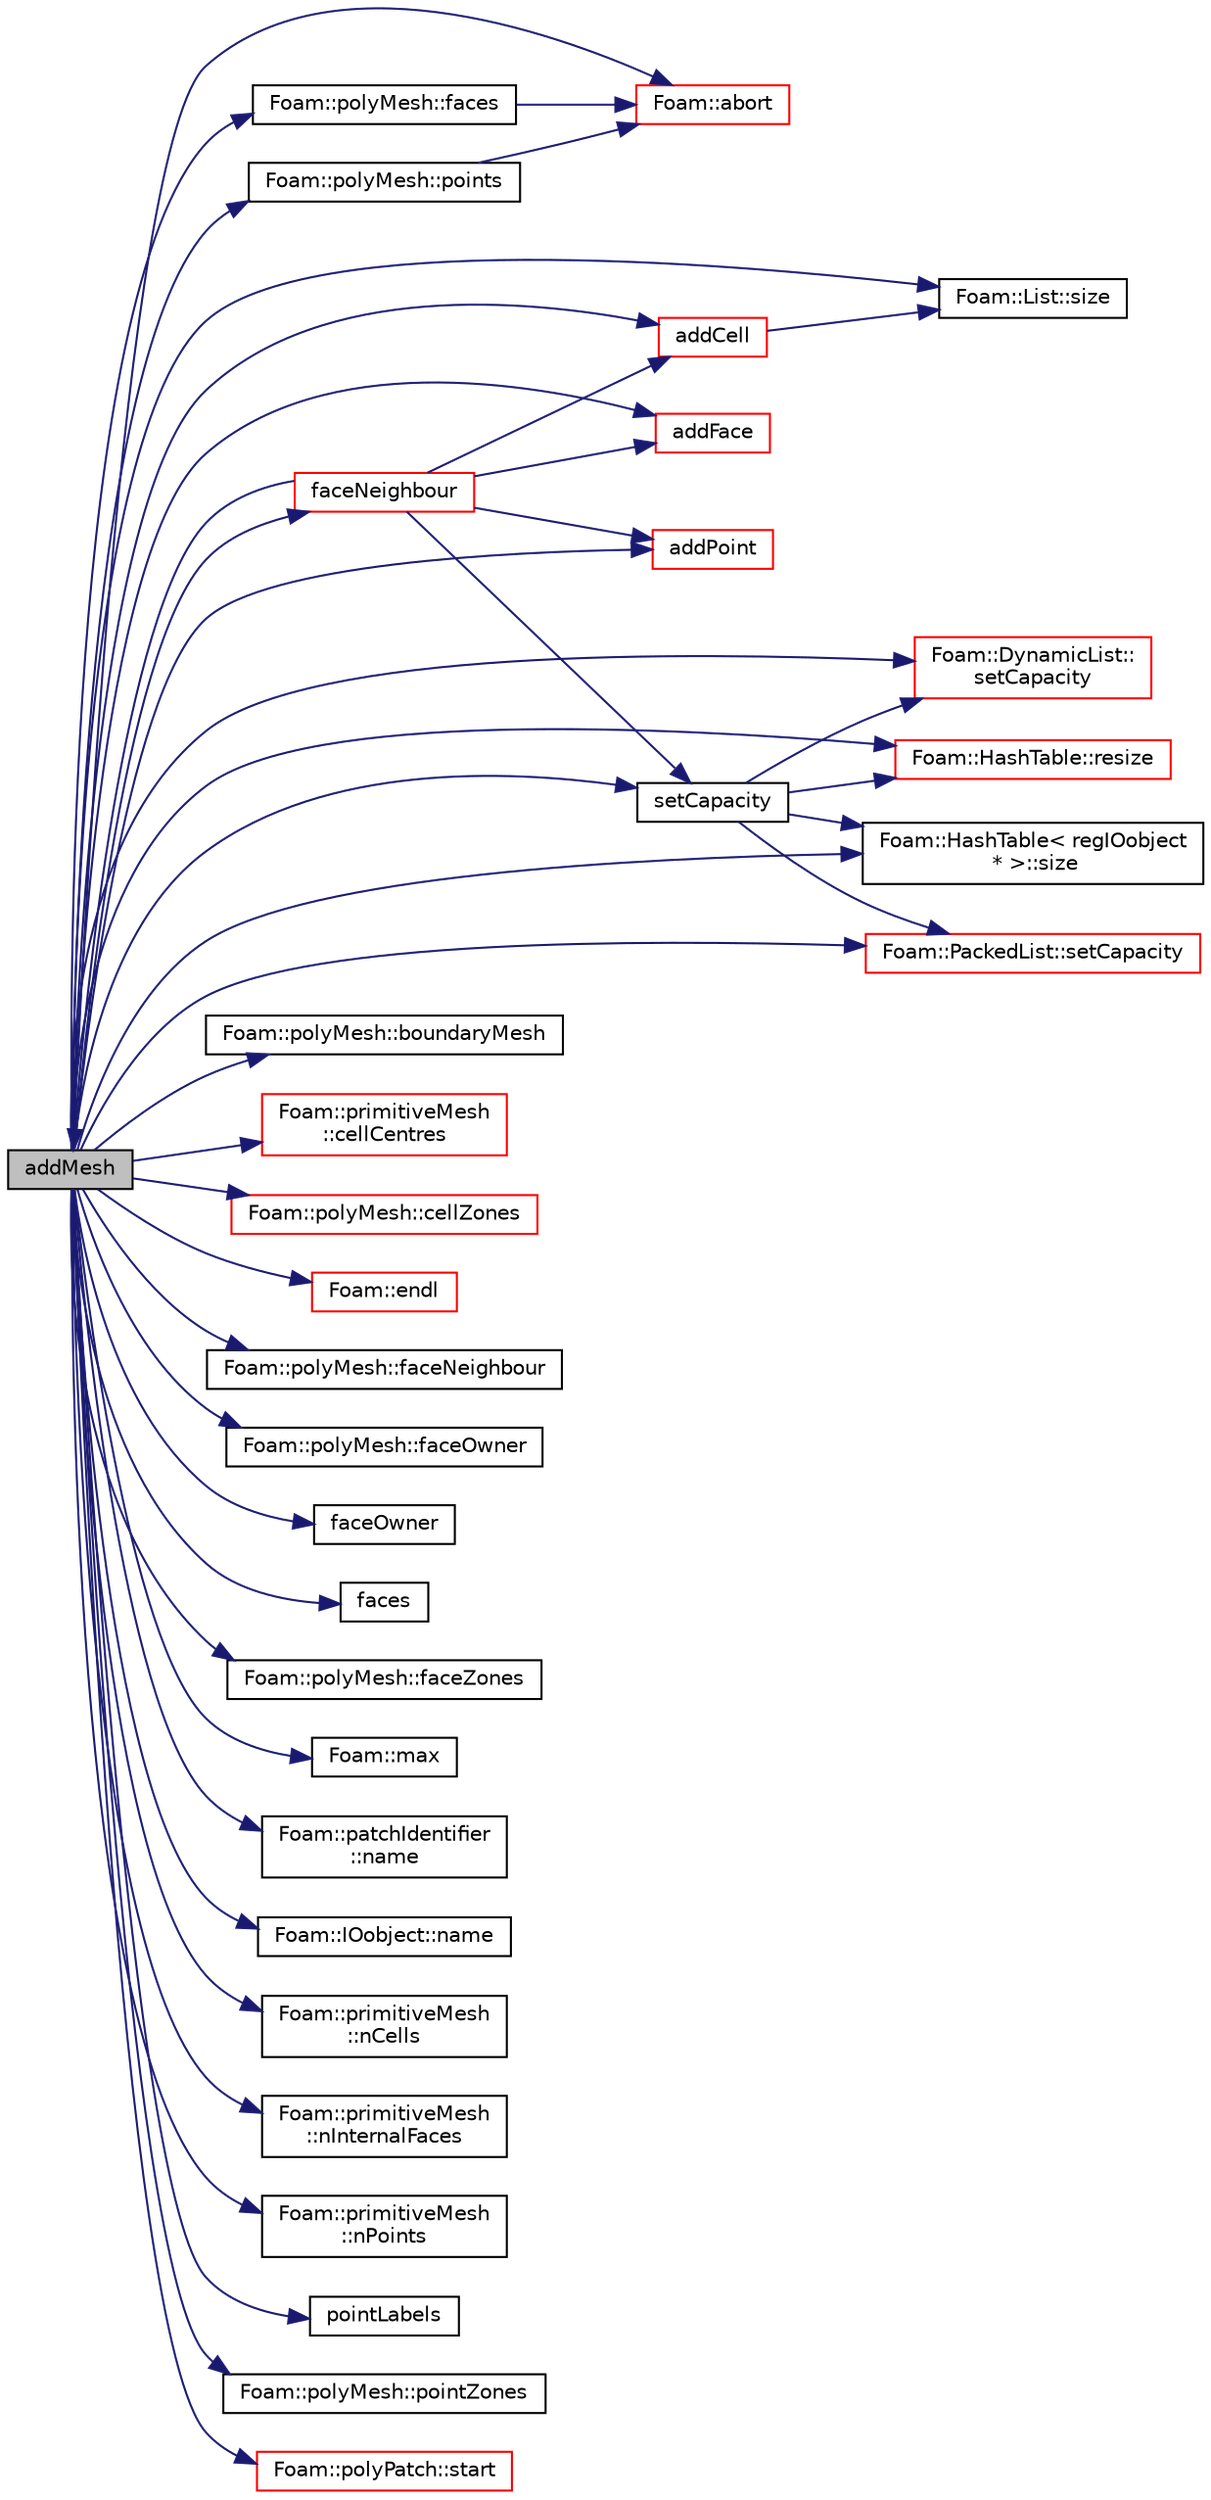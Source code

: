 digraph "addMesh"
{
  bgcolor="transparent";
  edge [fontname="Helvetica",fontsize="10",labelfontname="Helvetica",labelfontsize="10"];
  node [fontname="Helvetica",fontsize="10",shape=record];
  rankdir="LR";
  Node1 [label="addMesh",height=0.2,width=0.4,color="black", fillcolor="grey75", style="filled", fontcolor="black"];
  Node1 -> Node2 [color="midnightblue",fontsize="10",style="solid",fontname="Helvetica"];
  Node2 [label="Foam::abort",height=0.2,width=0.4,color="red",URL="$a10893.html#a447107a607d03e417307c203fa5fb44b"];
  Node1 -> Node3 [color="midnightblue",fontsize="10",style="solid",fontname="Helvetica"];
  Node3 [label="addCell",height=0.2,width=0.4,color="red",URL="$a01979.html#a64863b3faff2ec96128c3ad3b1bbe08e",tooltip="Add cell. Return new cell label. "];
  Node3 -> Node4 [color="midnightblue",fontsize="10",style="solid",fontname="Helvetica"];
  Node4 [label="Foam::List::size",height=0.2,width=0.4,color="black",URL="$a01395.html#a8a5f6fa29bd4b500caf186f60245b384",tooltip="Override size to be inconsistent with allocated storage. "];
  Node1 -> Node5 [color="midnightblue",fontsize="10",style="solid",fontname="Helvetica"];
  Node5 [label="addFace",height=0.2,width=0.4,color="red",URL="$a01979.html#aa4403c8bc86c5f108a55465c5f62d90c",tooltip="Add face to cells. Return new face label. "];
  Node1 -> Node6 [color="midnightblue",fontsize="10",style="solid",fontname="Helvetica"];
  Node6 [label="addPoint",height=0.2,width=0.4,color="red",URL="$a01979.html#a8f193762de4dd6a4d0d5c7b6184fcf73",tooltip="Add point. Return new point label. "];
  Node1 -> Node7 [color="midnightblue",fontsize="10",style="solid",fontname="Helvetica"];
  Node7 [label="Foam::polyMesh::boundaryMesh",height=0.2,width=0.4,color="black",URL="$a01957.html#a6b7f5ba89250dbd7a1c6c7860ab60fe3",tooltip="Return boundary mesh. "];
  Node1 -> Node8 [color="midnightblue",fontsize="10",style="solid",fontname="Helvetica"];
  Node8 [label="Foam::primitiveMesh\l::cellCentres",height=0.2,width=0.4,color="red",URL="$a02016.html#a18743c2f09a076c507cadbb35a86fb24"];
  Node1 -> Node9 [color="midnightblue",fontsize="10",style="solid",fontname="Helvetica"];
  Node9 [label="Foam::polyMesh::cellZones",height=0.2,width=0.4,color="red",URL="$a01957.html#a4d1a75ab59a90fb234112675b3ce1018",tooltip="Return cell zone mesh. "];
  Node1 -> Node10 [color="midnightblue",fontsize="10",style="solid",fontname="Helvetica"];
  Node10 [label="Foam::endl",height=0.2,width=0.4,color="red",URL="$a10893.html#a2db8fe02a0d3909e9351bb4275b23ce4",tooltip="Add newline and flush stream. "];
  Node1 -> Node11 [color="midnightblue",fontsize="10",style="solid",fontname="Helvetica"];
  Node11 [label="Foam::polyMesh::faceNeighbour",height=0.2,width=0.4,color="black",URL="$a01957.html#ad03ef02786858ab9d5e2776a4731c77c",tooltip="Return face neighbour. "];
  Node1 -> Node12 [color="midnightblue",fontsize="10",style="solid",fontname="Helvetica"];
  Node12 [label="faceNeighbour",height=0.2,width=0.4,color="red",URL="$a01979.html#a075cddec7d13c01936a271a1fc26c7c2"];
  Node12 -> Node3 [color="midnightblue",fontsize="10",style="solid",fontname="Helvetica"];
  Node12 -> Node5 [color="midnightblue",fontsize="10",style="solid",fontname="Helvetica"];
  Node12 -> Node1 [color="midnightblue",fontsize="10",style="solid",fontname="Helvetica"];
  Node12 -> Node6 [color="midnightblue",fontsize="10",style="solid",fontname="Helvetica"];
  Node12 -> Node13 [color="midnightblue",fontsize="10",style="solid",fontname="Helvetica"];
  Node13 [label="setCapacity",height=0.2,width=0.4,color="black",URL="$a01979.html#a63533ab96a36c8fc3ca51bf8a0622e36",tooltip="Explicitly pre-size the dynamic storage for expected mesh. "];
  Node13 -> Node14 [color="midnightblue",fontsize="10",style="solid",fontname="Helvetica"];
  Node14 [label="Foam::DynamicList::\lsetCapacity",height=0.2,width=0.4,color="red",URL="$a00610.html#a3769bf93f15609625d62b693c566bcd1",tooltip="Alter the size of the underlying storage. "];
  Node13 -> Node15 [color="midnightblue",fontsize="10",style="solid",fontname="Helvetica"];
  Node15 [label="Foam::HashTable::resize",height=0.2,width=0.4,color="red",URL="$a00997.html#ae697ea15032f01f89988bb8ada677832",tooltip="Resize the hash table for efficiency. "];
  Node13 -> Node16 [color="midnightblue",fontsize="10",style="solid",fontname="Helvetica"];
  Node16 [label="Foam::HashTable\< regIOobject\l * \>::size",height=0.2,width=0.4,color="black",URL="$a00997.html#a723361dc2020160f5492e8fe2d09fa44",tooltip="Return number of elements in table. "];
  Node13 -> Node17 [color="midnightblue",fontsize="10",style="solid",fontname="Helvetica"];
  Node17 [label="Foam::PackedList::setCapacity",height=0.2,width=0.4,color="red",URL="$a01798.html#a3769bf93f15609625d62b693c566bcd1",tooltip="Alter the size of the underlying storage. "];
  Node1 -> Node18 [color="midnightblue",fontsize="10",style="solid",fontname="Helvetica"];
  Node18 [label="Foam::polyMesh::faceOwner",height=0.2,width=0.4,color="black",URL="$a01957.html#a6d4def83436c9aa4dc68e8e42c5cf268",tooltip="Return face owner. "];
  Node1 -> Node19 [color="midnightblue",fontsize="10",style="solid",fontname="Helvetica"];
  Node19 [label="faceOwner",height=0.2,width=0.4,color="black",URL="$a01979.html#a5c712f449cc03c29f341027195cf0233"];
  Node1 -> Node20 [color="midnightblue",fontsize="10",style="solid",fontname="Helvetica"];
  Node20 [label="Foam::polyMesh::faces",height=0.2,width=0.4,color="black",URL="$a01957.html#a4434536d50d4c14116249da802a1e2b2",tooltip="Return raw faces. "];
  Node20 -> Node2 [color="midnightblue",fontsize="10",style="solid",fontname="Helvetica"];
  Node1 -> Node21 [color="midnightblue",fontsize="10",style="solid",fontname="Helvetica"];
  Node21 [label="faces",height=0.2,width=0.4,color="black",URL="$a01979.html#a681981227b9520fddcbb9a0e6320aa82"];
  Node1 -> Node22 [color="midnightblue",fontsize="10",style="solid",fontname="Helvetica"];
  Node22 [label="Foam::polyMesh::faceZones",height=0.2,width=0.4,color="black",URL="$a01957.html#aa3b2dc268f43cd7ca2d043febae4f0e6",tooltip="Return face zone mesh. "];
  Node1 -> Node23 [color="midnightblue",fontsize="10",style="solid",fontname="Helvetica"];
  Node23 [label="Foam::max",height=0.2,width=0.4,color="black",URL="$a10893.html#ac993e906cf2774ae77e666bc24e81733"];
  Node1 -> Node24 [color="midnightblue",fontsize="10",style="solid",fontname="Helvetica"];
  Node24 [label="Foam::patchIdentifier\l::name",height=0.2,width=0.4,color="black",URL="$a01840.html#a75b72488d2e82151b025744974919d5d",tooltip="Return name. "];
  Node1 -> Node25 [color="midnightblue",fontsize="10",style="solid",fontname="Helvetica"];
  Node25 [label="Foam::IOobject::name",height=0.2,width=0.4,color="black",URL="$a01198.html#a75b72488d2e82151b025744974919d5d",tooltip="Return name. "];
  Node1 -> Node26 [color="midnightblue",fontsize="10",style="solid",fontname="Helvetica"];
  Node26 [label="Foam::primitiveMesh\l::nCells",height=0.2,width=0.4,color="black",URL="$a02016.html#ae79b5e96cf8d9a4e6b3993e6f2709374"];
  Node1 -> Node27 [color="midnightblue",fontsize="10",style="solid",fontname="Helvetica"];
  Node27 [label="Foam::primitiveMesh\l::nInternalFaces",height=0.2,width=0.4,color="black",URL="$a02016.html#aa1eec60bd258a70018b8ffda0dced7bb"];
  Node1 -> Node28 [color="midnightblue",fontsize="10",style="solid",fontname="Helvetica"];
  Node28 [label="Foam::primitiveMesh\l::nPoints",height=0.2,width=0.4,color="black",URL="$a02016.html#a9927abeba2c8506177084d644b6e573a"];
  Node1 -> Node29 [color="midnightblue",fontsize="10",style="solid",fontname="Helvetica"];
  Node29 [label="pointLabels",height=0.2,width=0.4,color="black",URL="$a04067.html#a47c56be1ccc31484675aaec19dded580"];
  Node1 -> Node30 [color="midnightblue",fontsize="10",style="solid",fontname="Helvetica"];
  Node30 [label="Foam::polyMesh::points",height=0.2,width=0.4,color="black",URL="$a01957.html#a084ae534298576408f063a6b3b820959",tooltip="Return raw points. "];
  Node30 -> Node2 [color="midnightblue",fontsize="10",style="solid",fontname="Helvetica"];
  Node1 -> Node31 [color="midnightblue",fontsize="10",style="solid",fontname="Helvetica"];
  Node31 [label="Foam::polyMesh::pointZones",height=0.2,width=0.4,color="black",URL="$a01957.html#ab7517d5048893d8d419f9b9bd047ce0f",tooltip="Return point zone mesh. "];
  Node1 -> Node15 [color="midnightblue",fontsize="10",style="solid",fontname="Helvetica"];
  Node1 -> Node14 [color="midnightblue",fontsize="10",style="solid",fontname="Helvetica"];
  Node1 -> Node17 [color="midnightblue",fontsize="10",style="solid",fontname="Helvetica"];
  Node1 -> Node13 [color="midnightblue",fontsize="10",style="solid",fontname="Helvetica"];
  Node1 -> Node4 [color="midnightblue",fontsize="10",style="solid",fontname="Helvetica"];
  Node1 -> Node16 [color="midnightblue",fontsize="10",style="solid",fontname="Helvetica"];
  Node1 -> Node32 [color="midnightblue",fontsize="10",style="solid",fontname="Helvetica"];
  Node32 [label="Foam::polyPatch::start",height=0.2,width=0.4,color="red",URL="$a01975.html#a861f370e41af7d54d7ff91da65de6e6a",tooltip="Return start label of this patch in the polyMesh face list. "];
}
